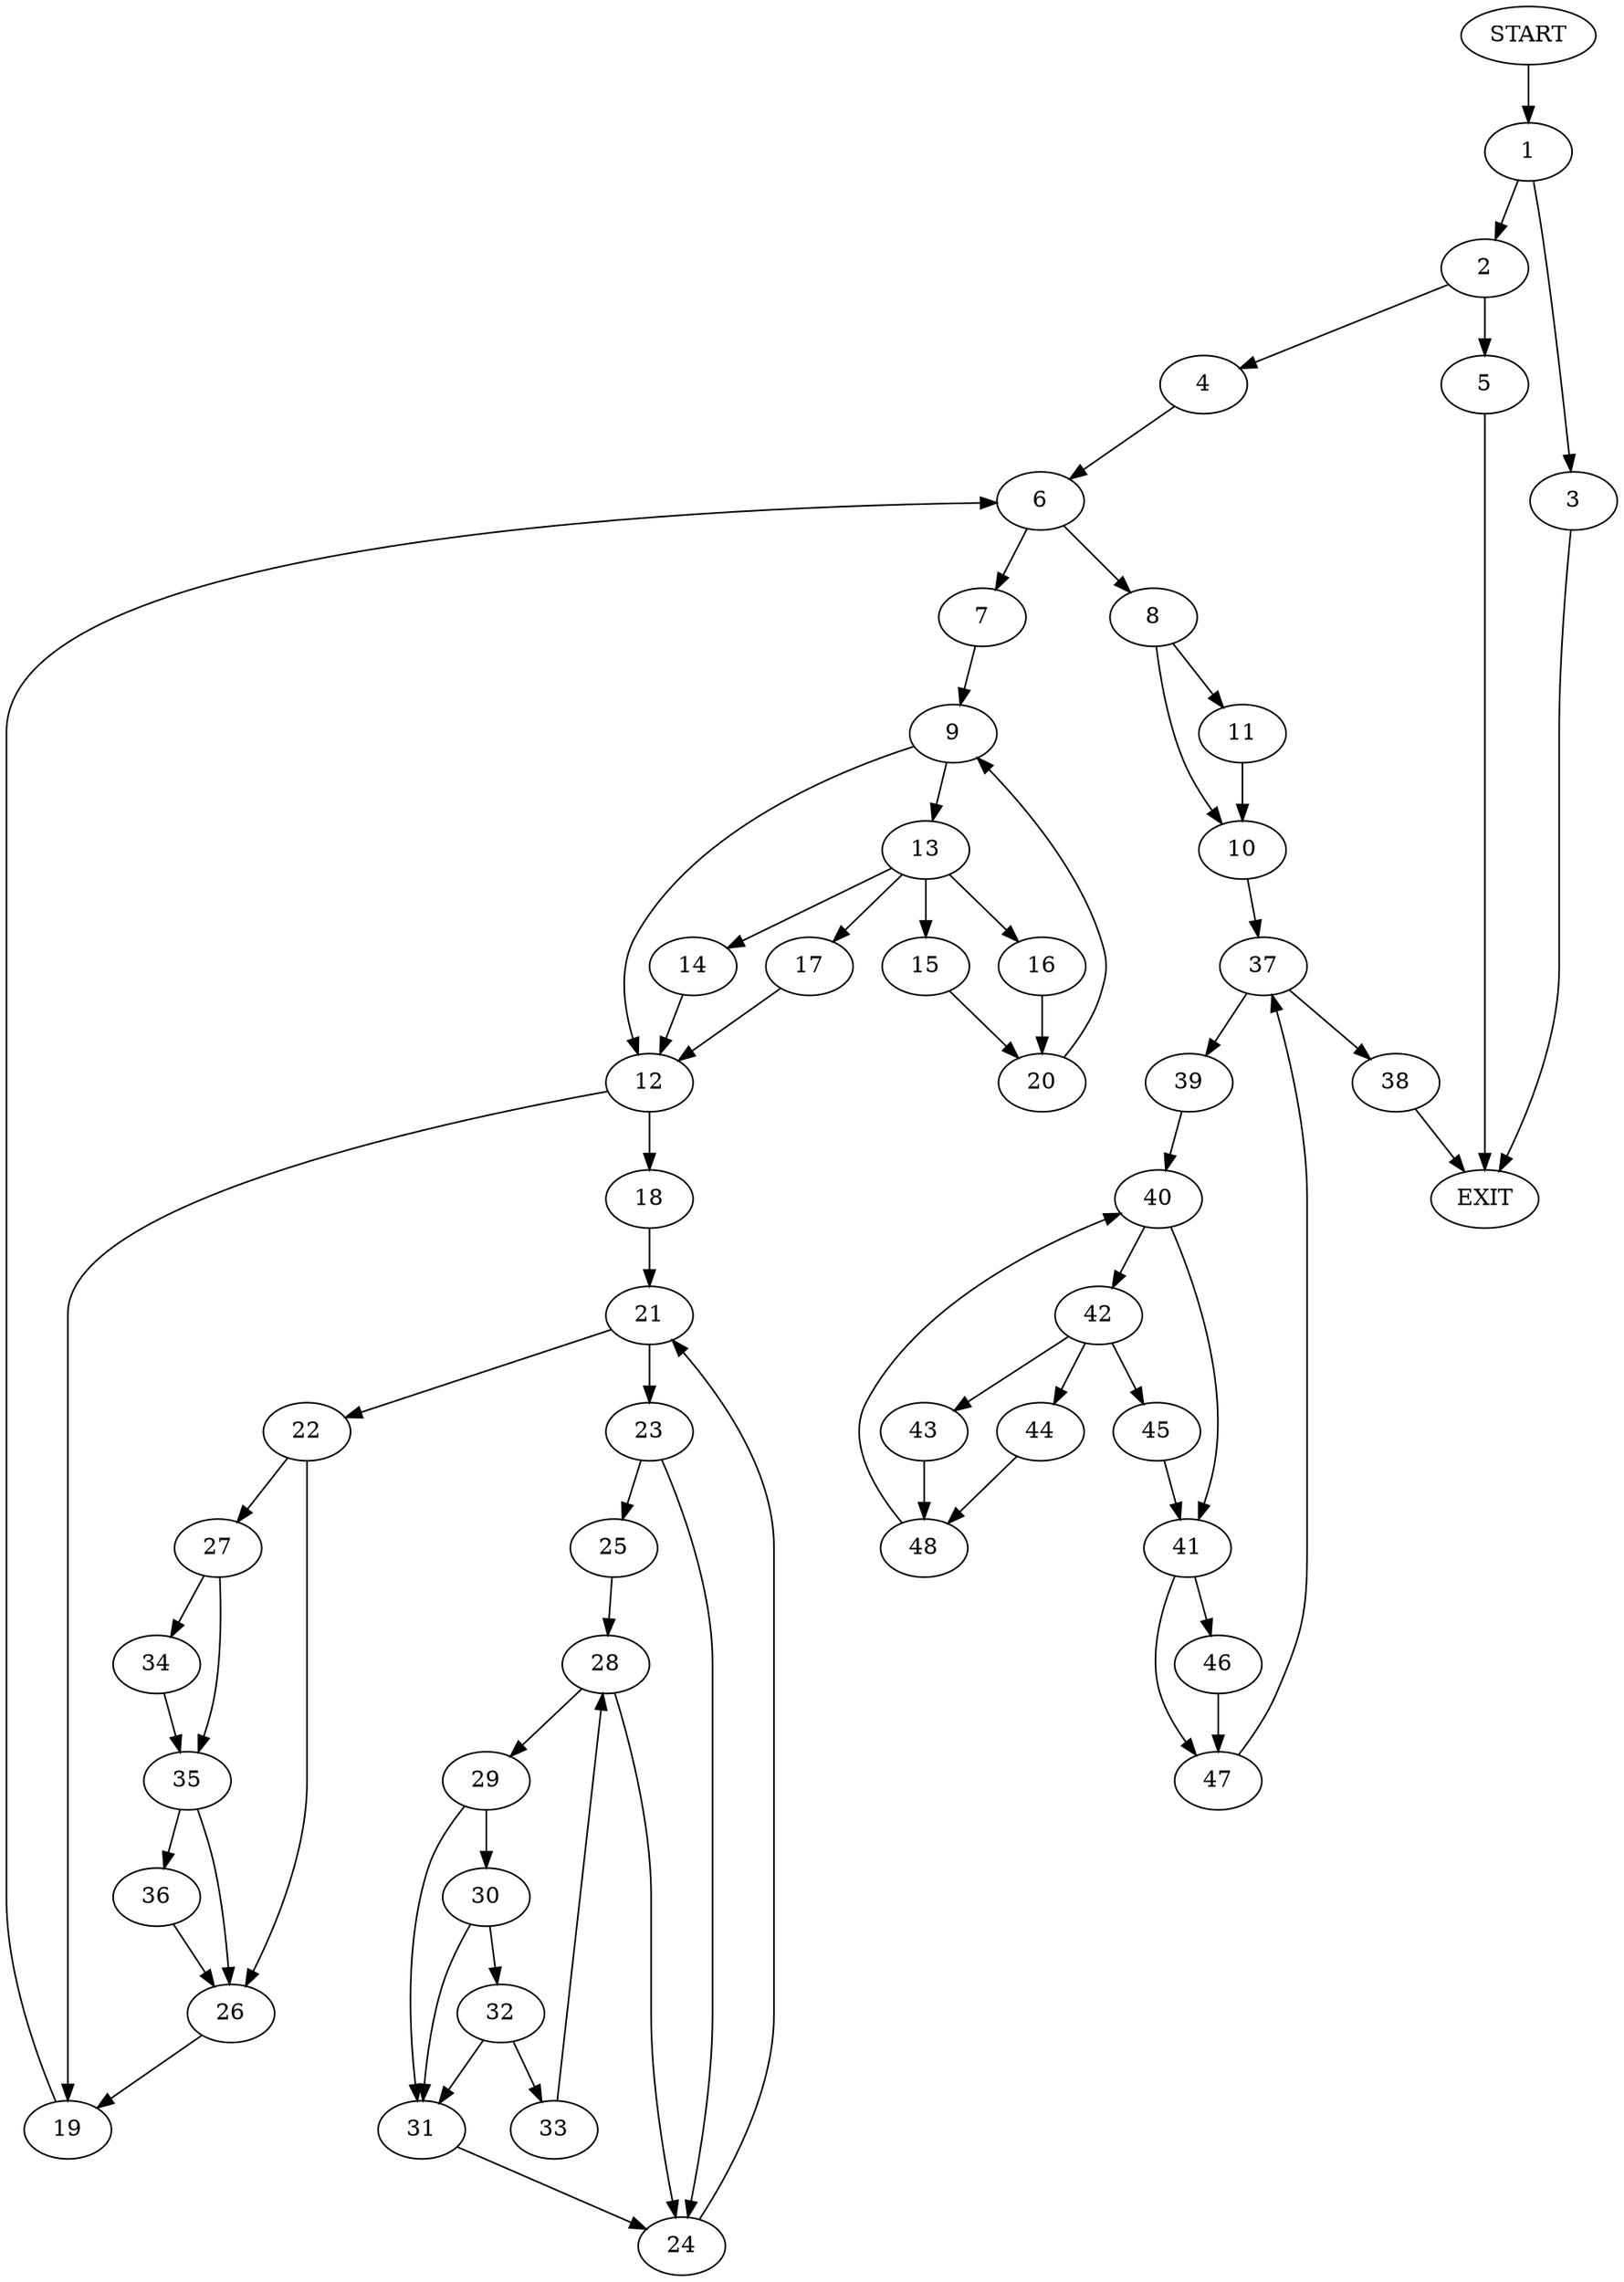 digraph {
0 [label="START"]
49 [label="EXIT"]
0 -> 1
1 -> 2
1 -> 3
2 -> 4
2 -> 5
3 -> 49
4 -> 6
5 -> 49
6 -> 7
6 -> 8
7 -> 9
8 -> 10
8 -> 11
9 -> 12
9 -> 13
13 -> 14
13 -> 15
13 -> 16
13 -> 17
12 -> 18
12 -> 19
14 -> 12
16 -> 20
17 -> 12
15 -> 20
20 -> 9
19 -> 6
18 -> 21
21 -> 22
21 -> 23
23 -> 24
23 -> 25
22 -> 26
22 -> 27
25 -> 28
24 -> 21
28 -> 24
28 -> 29
29 -> 30
29 -> 31
31 -> 24
30 -> 32
30 -> 31
32 -> 31
32 -> 33
33 -> 28
26 -> 19
27 -> 34
27 -> 35
34 -> 35
35 -> 26
35 -> 36
36 -> 26
10 -> 37
11 -> 10
37 -> 38
37 -> 39
39 -> 40
38 -> 49
40 -> 41
40 -> 42
42 -> 43
42 -> 44
42 -> 45
41 -> 46
41 -> 47
43 -> 48
44 -> 48
45 -> 41
48 -> 40
46 -> 47
47 -> 37
}
